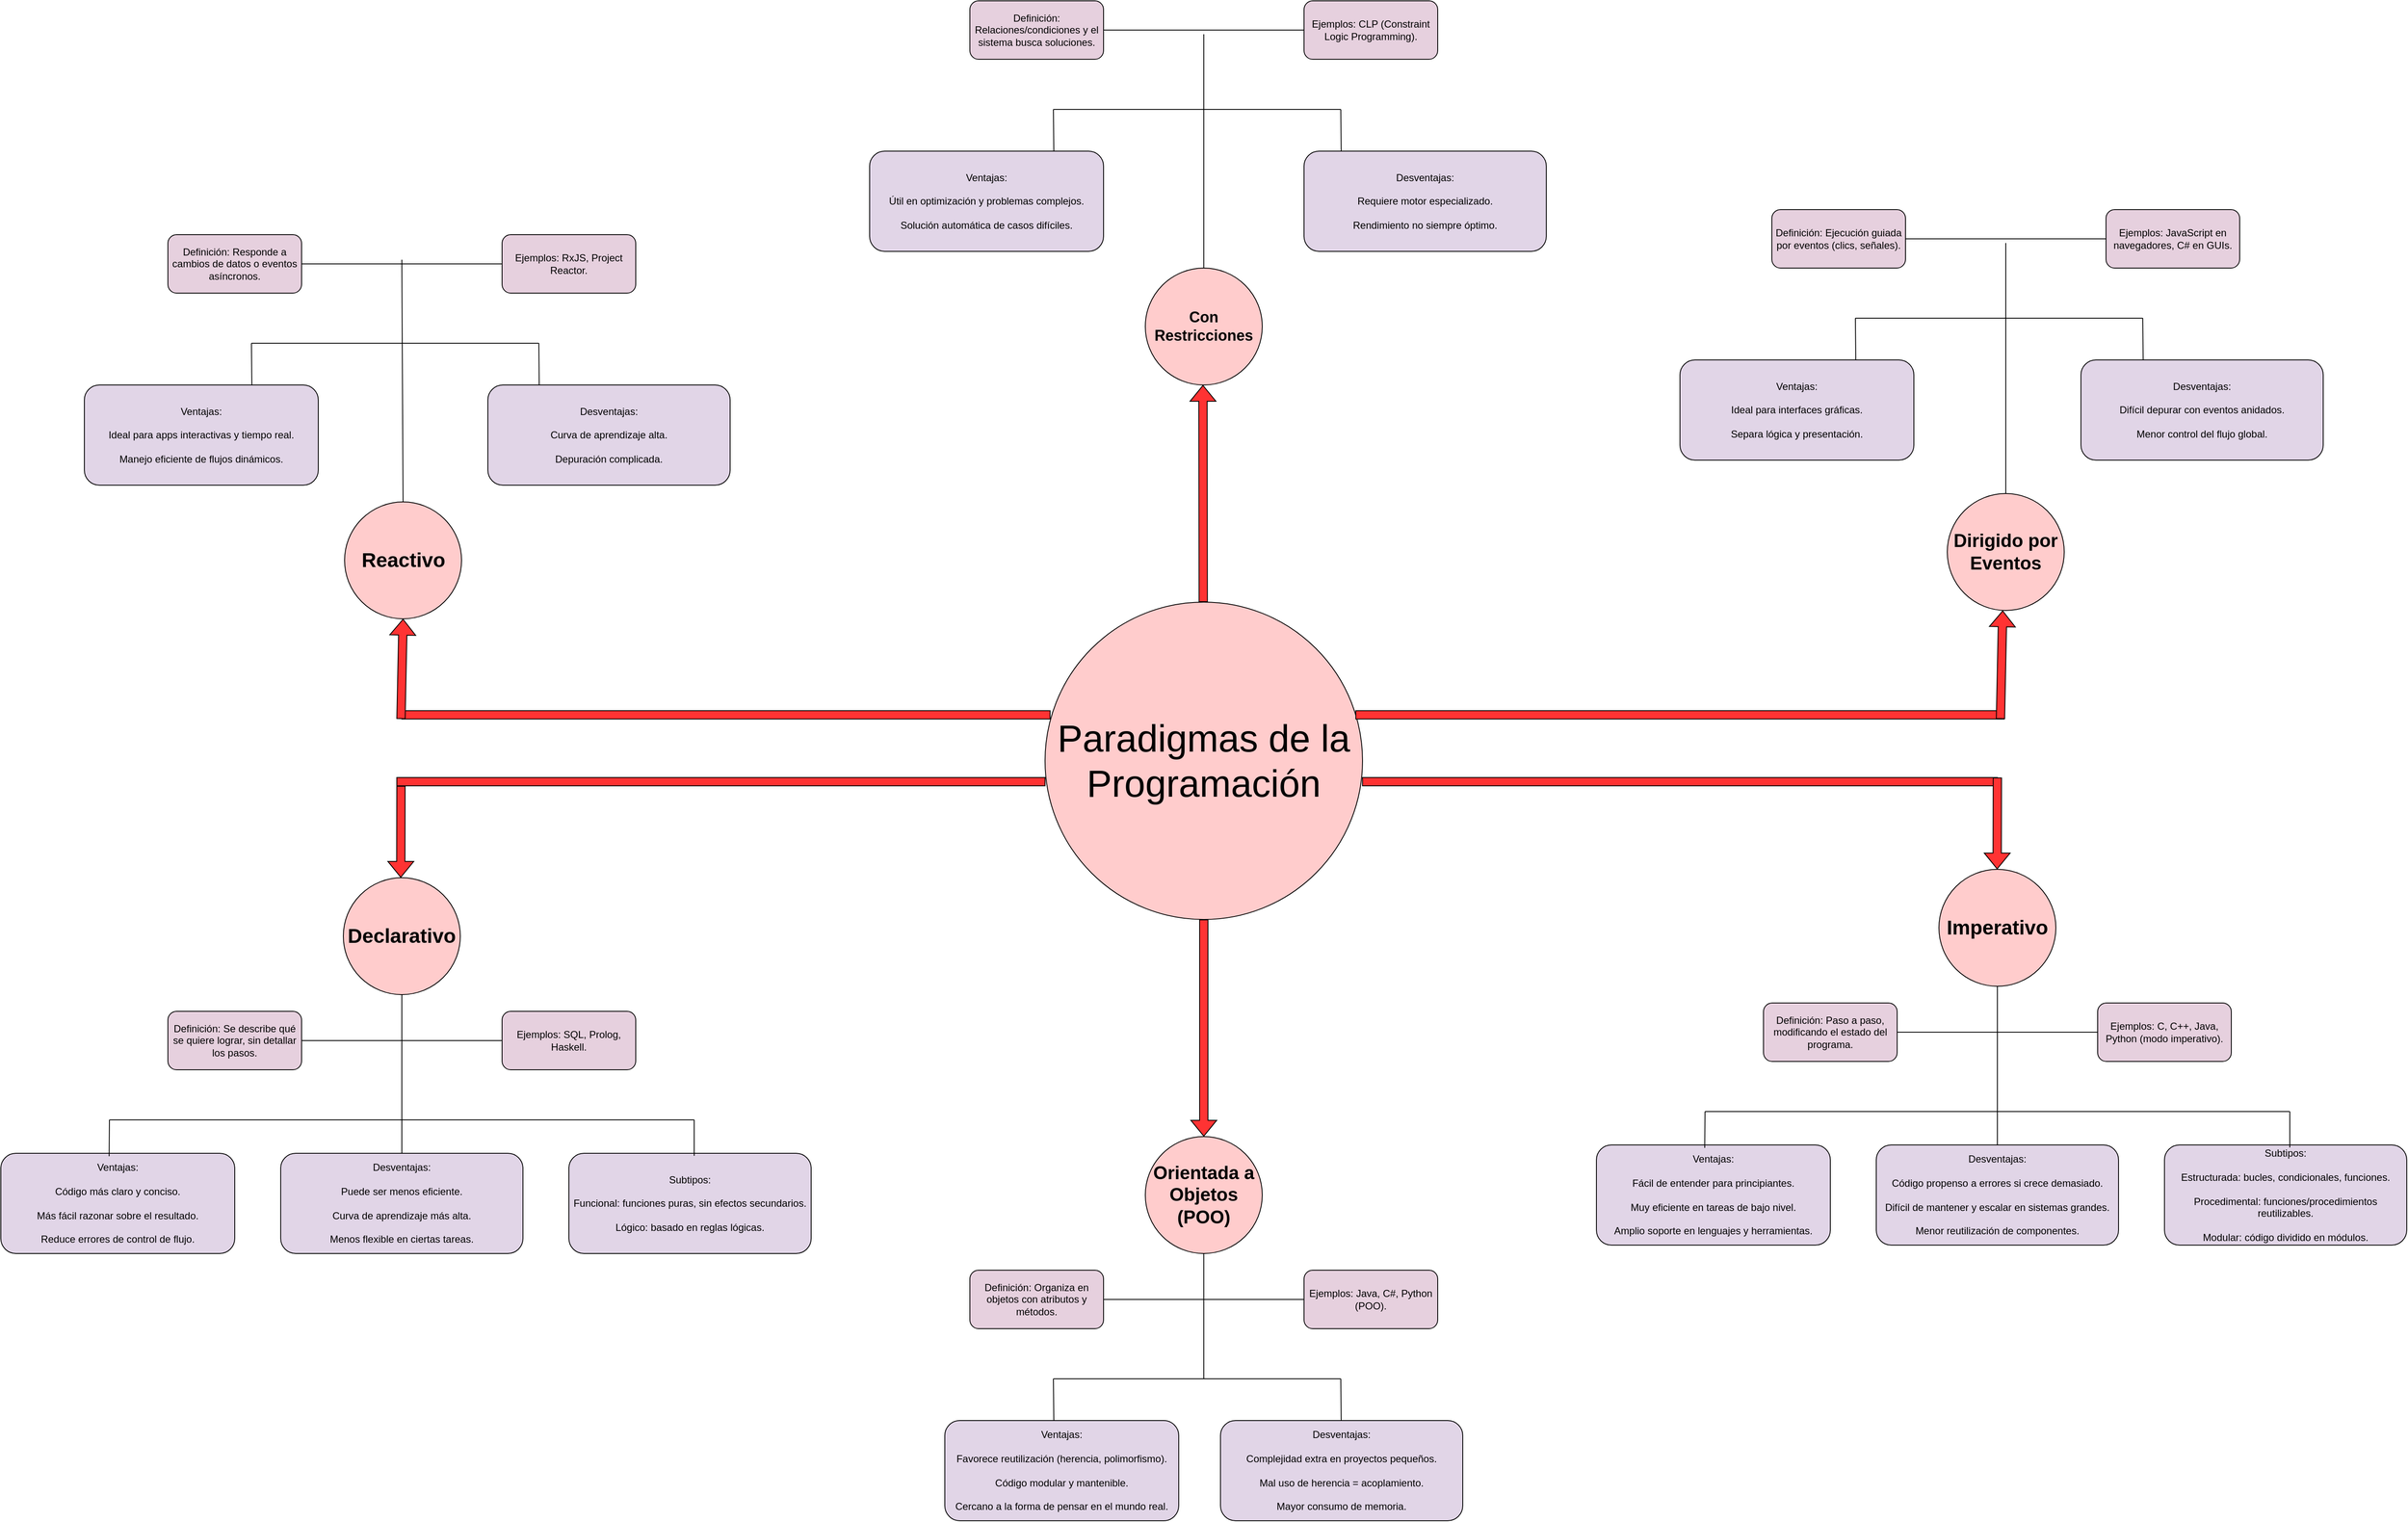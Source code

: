 <mxfile version="28.0.9">
  <diagram name="Página-1" id="tQN3K0fjcN7LDT4bnmvT">
    <mxGraphModel dx="5777" dy="3069" grid="1" gridSize="10" guides="1" tooltips="1" connect="1" arrows="1" fold="1" page="1" pageScale="1" pageWidth="827" pageHeight="1169" math="0" shadow="0">
      <root>
        <mxCell id="0" />
        <mxCell id="1" parent="0" />
        <mxCell id="6TMwM8I6Ds__LiO6crbM-2" value="Definición: Paso a paso, modificando el estado del programa." style="rounded=1;whiteSpace=wrap;html=1;fillColor=#E6D0DE;" vertex="1" parent="1">
          <mxGeometry x="670" y="260" width="160" height="70" as="geometry" />
        </mxCell>
        <mxCell id="6TMwM8I6Ds__LiO6crbM-5" value="Ventajas:&lt;br data-end=&quot;310&quot; data-start=&quot;307&quot;&gt;&lt;br/&gt;Fácil de entender para principiantes.&lt;br data-end=&quot;350&quot; data-start=&quot;347&quot;&gt;&lt;br/&gt;Muy eficiente en tareas de bajo nivel.&lt;br data-end=&quot;391&quot; data-start=&quot;388&quot;&gt;&lt;br/&gt;Amplio soporte en lenguajes y herramientas." style="rounded=1;whiteSpace=wrap;html=1;fillColor=#E1D5E7;" vertex="1" parent="1">
          <mxGeometry x="470" y="430" width="280" height="120" as="geometry" />
        </mxCell>
        <mxCell id="6TMwM8I6Ds__LiO6crbM-6" value="Desventajas:&lt;br data-end=&quot;452&quot; data-start=&quot;449&quot;&gt;&lt;br/&gt;Código propenso a errores si crece demasiado.&lt;br data-end=&quot;500&quot; data-start=&quot;497&quot;&gt;&lt;br/&gt;Difícil de mantener y escalar en sistemas grandes.&lt;br data-end=&quot;553&quot; data-start=&quot;550&quot;&gt;&lt;br/&gt;Menor reutilización de componentes." style="rounded=1;whiteSpace=wrap;html=1;fillColor=#E1D5E7;" vertex="1" parent="1">
          <mxGeometry x="805" y="430" width="290" height="120" as="geometry" />
        </mxCell>
        <mxCell id="6TMwM8I6Ds__LiO6crbM-8" value="Subtipos:&lt;br data-end=&quot;603&quot; data-start=&quot;600&quot;&gt;&lt;br/&gt;Estructurada: bucles, condicionales, funciones.&lt;br data-end=&quot;653&quot; data-start=&quot;650&quot;&gt;&lt;br/&gt;Procedimental: funciones/procedimientos reutilizables.&lt;br data-end=&quot;710&quot; data-start=&quot;707&quot;&gt;&lt;br/&gt;Modular: código dividido en módulos." style="rounded=1;whiteSpace=wrap;html=1;fillColor=#E1D5E7;" vertex="1" parent="1">
          <mxGeometry x="1150" y="430" width="290" height="120" as="geometry" />
        </mxCell>
        <mxCell id="6TMwM8I6Ds__LiO6crbM-9" value="&lt;b&gt;&lt;font style=&quot;font-size: 24px;&quot;&gt;Imperativo&lt;/font&gt;&lt;/b&gt;" style="ellipse;whiteSpace=wrap;html=1;aspect=fixed;fillColor=#FFCCCC;" vertex="1" parent="1">
          <mxGeometry x="880" y="100" width="140" height="140" as="geometry" />
        </mxCell>
        <mxCell id="6TMwM8I6Ds__LiO6crbM-10" value="" style="endArrow=none;html=1;rounded=0;entryX=0.5;entryY=1;entryDx=0;entryDy=0;exitX=0.5;exitY=0;exitDx=0;exitDy=0;" edge="1" parent="1" source="6TMwM8I6Ds__LiO6crbM-6" target="6TMwM8I6Ds__LiO6crbM-9">
          <mxGeometry width="50" height="50" relative="1" as="geometry">
            <mxPoint x="980" y="350" as="sourcePoint" />
            <mxPoint x="1030" y="300" as="targetPoint" />
          </mxGeometry>
        </mxCell>
        <mxCell id="6TMwM8I6Ds__LiO6crbM-12" value="Ejemplos: C, C++, Java, Python (modo imperativo)." style="rounded=1;whiteSpace=wrap;html=1;fillColor=#E6D0DE;" vertex="1" parent="1">
          <mxGeometry x="1070" y="260" width="160" height="70" as="geometry" />
        </mxCell>
        <mxCell id="6TMwM8I6Ds__LiO6crbM-13" value="" style="endArrow=none;html=1;rounded=0;exitX=1;exitY=0.5;exitDx=0;exitDy=0;entryX=0;entryY=0.5;entryDx=0;entryDy=0;" edge="1" parent="1" source="6TMwM8I6Ds__LiO6crbM-2" target="6TMwM8I6Ds__LiO6crbM-12">
          <mxGeometry width="50" height="50" relative="1" as="geometry">
            <mxPoint x="1050" y="310" as="sourcePoint" />
            <mxPoint x="1100" y="260" as="targetPoint" />
          </mxGeometry>
        </mxCell>
        <mxCell id="6TMwM8I6Ds__LiO6crbM-14" value="" style="endArrow=none;html=1;rounded=0;" edge="1" parent="1">
          <mxGeometry width="50" height="50" relative="1" as="geometry">
            <mxPoint x="600" y="390" as="sourcePoint" />
            <mxPoint x="1300" y="390" as="targetPoint" />
          </mxGeometry>
        </mxCell>
        <mxCell id="6TMwM8I6Ds__LiO6crbM-15" value="" style="endArrow=none;html=1;rounded=0;exitX=0.463;exitY=0.029;exitDx=0;exitDy=0;exitPerimeter=0;" edge="1" parent="1" source="6TMwM8I6Ds__LiO6crbM-5">
          <mxGeometry width="50" height="50" relative="1" as="geometry">
            <mxPoint x="1090" y="480" as="sourcePoint" />
            <mxPoint x="600" y="390" as="targetPoint" />
          </mxGeometry>
        </mxCell>
        <mxCell id="6TMwM8I6Ds__LiO6crbM-16" value="" style="endArrow=none;html=1;rounded=0;exitX=0.463;exitY=0.029;exitDx=0;exitDy=0;exitPerimeter=0;" edge="1" parent="1">
          <mxGeometry width="50" height="50" relative="1" as="geometry">
            <mxPoint x="1300" y="433" as="sourcePoint" />
            <mxPoint x="1300" y="390" as="targetPoint" />
          </mxGeometry>
        </mxCell>
        <mxCell id="6TMwM8I6Ds__LiO6crbM-17" value="Definición: Se describe qué se quiere lograr, sin detallar los pasos." style="rounded=1;whiteSpace=wrap;html=1;fillColor=#E6D0DE;" vertex="1" parent="1">
          <mxGeometry x="-1240" y="270" width="160" height="70" as="geometry" />
        </mxCell>
        <mxCell id="6TMwM8I6Ds__LiO6crbM-18" value="Ventajas:&lt;br data-end=&quot;882&quot; data-start=&quot;879&quot;&gt;&lt;br/&gt;Código más claro y conciso.&lt;br data-end=&quot;912&quot; data-start=&quot;909&quot;&gt;&lt;br/&gt;Más fácil razonar sobre el resultado.&lt;br data-end=&quot;952&quot; data-start=&quot;949&quot;&gt;&lt;br/&gt;Reduce errores de control de flujo." style="rounded=1;whiteSpace=wrap;html=1;fillColor=#E1D5E7;" vertex="1" parent="1">
          <mxGeometry x="-1440" y="440" width="280" height="120" as="geometry" />
        </mxCell>
        <mxCell id="6TMwM8I6Ds__LiO6crbM-19" value="Desventajas:&lt;br data-end=&quot;1005&quot; data-start=&quot;1002&quot;&gt;&lt;br/&gt;Puede ser menos eficiente.&lt;br data-end=&quot;1034&quot; data-start=&quot;1031&quot;&gt;&lt;br/&gt;Curva de aprendizaje más alta.&lt;br data-end=&quot;1067&quot; data-start=&quot;1064&quot;&gt;&lt;br/&gt;Menos flexible en ciertas tareas." style="rounded=1;whiteSpace=wrap;html=1;fillColor=#E1D5E7;" vertex="1" parent="1">
          <mxGeometry x="-1105" y="440" width="290" height="120" as="geometry" />
        </mxCell>
        <mxCell id="6TMwM8I6Ds__LiO6crbM-20" value="Subtipos:&lt;br data-end=&quot;1115&quot; data-start=&quot;1112&quot;&gt;&lt;br/&gt;Funcional: funciones puras, sin efectos secundarios.&lt;br data-end=&quot;1170&quot; data-start=&quot;1167&quot;&gt;&lt;br/&gt;Lógico: basado en reglas lógicas." style="rounded=1;whiteSpace=wrap;html=1;fillColor=#E1D5E7;" vertex="1" parent="1">
          <mxGeometry x="-760" y="440" width="290" height="120" as="geometry" />
        </mxCell>
        <mxCell id="6TMwM8I6Ds__LiO6crbM-21" value="&lt;font style=&quot;font-size: 24px;&quot;&gt;&lt;b&gt;Declarativo&lt;/b&gt;&lt;/font&gt;" style="ellipse;whiteSpace=wrap;html=1;aspect=fixed;fillColor=#FFCCCC;" vertex="1" parent="1">
          <mxGeometry x="-1030" y="110" width="140" height="140" as="geometry" />
        </mxCell>
        <mxCell id="6TMwM8I6Ds__LiO6crbM-22" value="" style="endArrow=none;html=1;rounded=0;entryX=0.5;entryY=1;entryDx=0;entryDy=0;exitX=0.5;exitY=0;exitDx=0;exitDy=0;" edge="1" parent="1" source="6TMwM8I6Ds__LiO6crbM-19" target="6TMwM8I6Ds__LiO6crbM-21">
          <mxGeometry width="50" height="50" relative="1" as="geometry">
            <mxPoint x="-930" y="360" as="sourcePoint" />
            <mxPoint x="-880" y="310" as="targetPoint" />
          </mxGeometry>
        </mxCell>
        <mxCell id="6TMwM8I6Ds__LiO6crbM-23" value="Ejemplos: SQL, Prolog, Haskell." style="rounded=1;whiteSpace=wrap;html=1;fillColor=#E6D0DE;" vertex="1" parent="1">
          <mxGeometry x="-840" y="270" width="160" height="70" as="geometry" />
        </mxCell>
        <mxCell id="6TMwM8I6Ds__LiO6crbM-24" value="" style="endArrow=none;html=1;rounded=0;exitX=1;exitY=0.5;exitDx=0;exitDy=0;entryX=0;entryY=0.5;entryDx=0;entryDy=0;" edge="1" parent="1" source="6TMwM8I6Ds__LiO6crbM-17" target="6TMwM8I6Ds__LiO6crbM-23">
          <mxGeometry width="50" height="50" relative="1" as="geometry">
            <mxPoint x="-860" y="320" as="sourcePoint" />
            <mxPoint x="-810" y="270" as="targetPoint" />
          </mxGeometry>
        </mxCell>
        <mxCell id="6TMwM8I6Ds__LiO6crbM-25" value="" style="endArrow=none;html=1;rounded=0;" edge="1" parent="1">
          <mxGeometry width="50" height="50" relative="1" as="geometry">
            <mxPoint x="-1310" y="400" as="sourcePoint" />
            <mxPoint x="-610" y="400" as="targetPoint" />
          </mxGeometry>
        </mxCell>
        <mxCell id="6TMwM8I6Ds__LiO6crbM-26" value="" style="endArrow=none;html=1;rounded=0;exitX=0.463;exitY=0.029;exitDx=0;exitDy=0;exitPerimeter=0;" edge="1" parent="1" source="6TMwM8I6Ds__LiO6crbM-18">
          <mxGeometry width="50" height="50" relative="1" as="geometry">
            <mxPoint x="-820" y="490" as="sourcePoint" />
            <mxPoint x="-1310" y="400" as="targetPoint" />
          </mxGeometry>
        </mxCell>
        <mxCell id="6TMwM8I6Ds__LiO6crbM-27" value="" style="endArrow=none;html=1;rounded=0;exitX=0.463;exitY=0.029;exitDx=0;exitDy=0;exitPerimeter=0;" edge="1" parent="1">
          <mxGeometry width="50" height="50" relative="1" as="geometry">
            <mxPoint x="-610" y="443" as="sourcePoint" />
            <mxPoint x="-610" y="400" as="targetPoint" />
          </mxGeometry>
        </mxCell>
        <mxCell id="6TMwM8I6Ds__LiO6crbM-28" value="Definición: Organiza en objetos con atributos y métodos." style="rounded=1;whiteSpace=wrap;html=1;fillColor=#E6D0DE;" vertex="1" parent="1">
          <mxGeometry x="-280" y="580" width="160" height="70" as="geometry" />
        </mxCell>
        <mxCell id="6TMwM8I6Ds__LiO6crbM-29" value="Ventajas:&lt;br data-end=&quot;1342&quot; data-start=&quot;1339&quot;&gt;&lt;br/&gt;Favorece reutilización (herencia, polimorfismo).&lt;br data-end=&quot;1393&quot; data-start=&quot;1390&quot;&gt;&lt;br/&gt;Código modular y mantenible.&lt;br data-end=&quot;1424&quot; data-start=&quot;1421&quot;&gt;&lt;br/&gt;Cercano a la forma de pensar en el mundo real." style="rounded=1;whiteSpace=wrap;html=1;fillColor=#E1D5E7;" vertex="1" parent="1">
          <mxGeometry x="-310" y="760" width="280" height="120" as="geometry" />
        </mxCell>
        <mxCell id="6TMwM8I6Ds__LiO6crbM-31" value="Desventajas:&lt;br data-end=&quot;1488&quot; data-start=&quot;1485&quot;&gt;&lt;br/&gt;Complejidad extra en proyectos pequeños.&lt;br data-end=&quot;1531&quot; data-start=&quot;1528&quot;&gt;&lt;br/&gt;Mal uso de herencia = acoplamiento.&lt;br data-end=&quot;1569&quot; data-start=&quot;1566&quot;&gt;&lt;br/&gt;Mayor consumo de memoria." style="rounded=1;whiteSpace=wrap;html=1;fillColor=#E1D5E7;" vertex="1" parent="1">
          <mxGeometry x="20" y="760" width="290" height="120" as="geometry" />
        </mxCell>
        <mxCell id="6TMwM8I6Ds__LiO6crbM-32" value="&lt;b&gt;&lt;font style=&quot;font-size: 22px;&quot;&gt;Orientada a Objetos (POO)&lt;/font&gt;&lt;/b&gt;" style="ellipse;whiteSpace=wrap;html=1;aspect=fixed;fillColor=#FFCCCC;" vertex="1" parent="1">
          <mxGeometry x="-70" y="420" width="140" height="140" as="geometry" />
        </mxCell>
        <mxCell id="6TMwM8I6Ds__LiO6crbM-33" value="" style="endArrow=none;html=1;rounded=0;entryX=0.5;entryY=1;entryDx=0;entryDy=0;" edge="1" parent="1" target="6TMwM8I6Ds__LiO6crbM-32">
          <mxGeometry width="50" height="50" relative="1" as="geometry">
            <mxPoint y="710" as="sourcePoint" />
            <mxPoint x="80" y="620" as="targetPoint" />
          </mxGeometry>
        </mxCell>
        <mxCell id="6TMwM8I6Ds__LiO6crbM-34" value="Ejemplos: Java, C#, Python (POO)." style="rounded=1;whiteSpace=wrap;html=1;fillColor=#E6D0DE;" vertex="1" parent="1">
          <mxGeometry x="120" y="580" width="160" height="70" as="geometry" />
        </mxCell>
        <mxCell id="6TMwM8I6Ds__LiO6crbM-35" value="" style="endArrow=none;html=1;rounded=0;exitX=1;exitY=0.5;exitDx=0;exitDy=0;entryX=0;entryY=0.5;entryDx=0;entryDy=0;" edge="1" parent="1" source="6TMwM8I6Ds__LiO6crbM-28" target="6TMwM8I6Ds__LiO6crbM-34">
          <mxGeometry width="50" height="50" relative="1" as="geometry">
            <mxPoint x="100" y="630" as="sourcePoint" />
            <mxPoint x="150" y="580" as="targetPoint" />
          </mxGeometry>
        </mxCell>
        <mxCell id="6TMwM8I6Ds__LiO6crbM-36" value="" style="endArrow=none;html=1;rounded=0;" edge="1" parent="1">
          <mxGeometry width="50" height="50" relative="1" as="geometry">
            <mxPoint x="-180" y="710" as="sourcePoint" />
            <mxPoint x="164" y="710" as="targetPoint" />
          </mxGeometry>
        </mxCell>
        <mxCell id="6TMwM8I6Ds__LiO6crbM-38" value="" style="endArrow=none;html=1;rounded=0;exitX=0.463;exitY=0.029;exitDx=0;exitDy=0;exitPerimeter=0;" edge="1" parent="1">
          <mxGeometry width="50" height="50" relative="1" as="geometry">
            <mxPoint x="164.47" y="760" as="sourcePoint" />
            <mxPoint x="164" y="710" as="targetPoint" />
          </mxGeometry>
        </mxCell>
        <mxCell id="6TMwM8I6Ds__LiO6crbM-39" value="" style="endArrow=none;html=1;rounded=0;exitX=0.463;exitY=0.029;exitDx=0;exitDy=0;exitPerimeter=0;" edge="1" parent="1">
          <mxGeometry width="50" height="50" relative="1" as="geometry">
            <mxPoint x="-179.53" y="760" as="sourcePoint" />
            <mxPoint x="-180" y="710" as="targetPoint" />
          </mxGeometry>
        </mxCell>
        <mxCell id="6TMwM8I6Ds__LiO6crbM-40" value="Definición: Responde a cambios de datos o eventos asíncronos." style="rounded=1;whiteSpace=wrap;html=1;fillColor=#E6D0DE;" vertex="1" parent="1">
          <mxGeometry x="-1240" y="-660" width="160" height="70" as="geometry" />
        </mxCell>
        <mxCell id="6TMwM8I6Ds__LiO6crbM-41" value="Ventajas:&lt;br data-end=&quot;1720&quot; data-start=&quot;1717&quot;&gt;&lt;br/&gt;Ideal para apps interactivas y tiempo real.&lt;br data-end=&quot;1766&quot; data-start=&quot;1763&quot;&gt;&lt;br/&gt;Manejo eficiente de flujos dinámicos." style="rounded=1;whiteSpace=wrap;html=1;fillColor=#E1D5E7;" vertex="1" parent="1">
          <mxGeometry x="-1340" y="-480" width="280" height="120" as="geometry" />
        </mxCell>
        <mxCell id="6TMwM8I6Ds__LiO6crbM-42" value="Desventajas:&lt;br data-end=&quot;1821&quot; data-start=&quot;1818&quot;&gt;&lt;br/&gt;Curva de aprendizaje alta.&lt;br data-end=&quot;1850&quot; data-start=&quot;1847&quot;&gt;&lt;br/&gt;Depuración complicada." style="rounded=1;whiteSpace=wrap;html=1;fillColor=#E1D5E7;" vertex="1" parent="1">
          <mxGeometry x="-857" y="-480" width="290" height="120" as="geometry" />
        </mxCell>
        <mxCell id="6TMwM8I6Ds__LiO6crbM-43" value="&lt;font style=&quot;font-size: 24px;&quot;&gt;&lt;b&gt;Reactivo&lt;/b&gt;&lt;/font&gt;" style="ellipse;whiteSpace=wrap;html=1;aspect=fixed;fillColor=#FFCCCC;" vertex="1" parent="1">
          <mxGeometry x="-1028.5" y="-340" width="140" height="140" as="geometry" />
        </mxCell>
        <mxCell id="6TMwM8I6Ds__LiO6crbM-45" value="Ejemplos: RxJS, Project Reactor." style="rounded=1;whiteSpace=wrap;html=1;fillColor=#E6D0DE;" vertex="1" parent="1">
          <mxGeometry x="-840" y="-660" width="160" height="70" as="geometry" />
        </mxCell>
        <mxCell id="6TMwM8I6Ds__LiO6crbM-46" value="" style="endArrow=none;html=1;rounded=0;exitX=1;exitY=0.5;exitDx=0;exitDy=0;entryX=0;entryY=0.5;entryDx=0;entryDy=0;" edge="1" parent="1" source="6TMwM8I6Ds__LiO6crbM-40" target="6TMwM8I6Ds__LiO6crbM-45">
          <mxGeometry width="50" height="50" relative="1" as="geometry">
            <mxPoint x="-860" y="-610" as="sourcePoint" />
            <mxPoint x="-810" y="-660" as="targetPoint" />
          </mxGeometry>
        </mxCell>
        <mxCell id="6TMwM8I6Ds__LiO6crbM-47" value="" style="endArrow=none;html=1;rounded=0;" edge="1" parent="1">
          <mxGeometry width="50" height="50" relative="1" as="geometry">
            <mxPoint x="-1140" y="-530" as="sourcePoint" />
            <mxPoint x="-796" y="-530" as="targetPoint" />
          </mxGeometry>
        </mxCell>
        <mxCell id="6TMwM8I6Ds__LiO6crbM-48" value="" style="endArrow=none;html=1;rounded=0;exitX=0.463;exitY=0.029;exitDx=0;exitDy=0;exitPerimeter=0;" edge="1" parent="1">
          <mxGeometry width="50" height="50" relative="1" as="geometry">
            <mxPoint x="-795.53" y="-480" as="sourcePoint" />
            <mxPoint x="-796" y="-530" as="targetPoint" />
          </mxGeometry>
        </mxCell>
        <mxCell id="6TMwM8I6Ds__LiO6crbM-49" value="" style="endArrow=none;html=1;rounded=0;exitX=0.463;exitY=0.029;exitDx=0;exitDy=0;exitPerimeter=0;" edge="1" parent="1">
          <mxGeometry width="50" height="50" relative="1" as="geometry">
            <mxPoint x="-1139.53" y="-480" as="sourcePoint" />
            <mxPoint x="-1140" y="-530" as="targetPoint" />
          </mxGeometry>
        </mxCell>
        <mxCell id="6TMwM8I6Ds__LiO6crbM-50" value="Definición: Ejecución guiada por eventos (clics, señales)." style="rounded=1;whiteSpace=wrap;html=1;fillColor=#E6D0DE;" vertex="1" parent="1">
          <mxGeometry x="680" y="-690" width="160" height="70" as="geometry" />
        </mxCell>
        <mxCell id="6TMwM8I6Ds__LiO6crbM-51" value="Ventajas:&lt;br data-end=&quot;2023&quot; data-start=&quot;2020&quot;&gt;&lt;br/&gt;Ideal para interfaces gráficas.&lt;br data-end=&quot;2057&quot; data-start=&quot;2054&quot;&gt;&lt;br/&gt;Separa lógica y presentación." style="rounded=1;whiteSpace=wrap;html=1;fillColor=#E1D5E7;" vertex="1" parent="1">
          <mxGeometry x="570" y="-510" width="280" height="120" as="geometry" />
        </mxCell>
        <mxCell id="6TMwM8I6Ds__LiO6crbM-52" value="Desventajas:&lt;br data-end=&quot;2104&quot; data-start=&quot;2101&quot;&gt;&lt;br/&gt;Difícil depurar con eventos anidados.&lt;br data-end=&quot;2144&quot; data-start=&quot;2141&quot;&gt;&lt;br/&gt;Menor control del flujo global." style="rounded=1;whiteSpace=wrap;html=1;fillColor=#E1D5E7;" vertex="1" parent="1">
          <mxGeometry x="1050" y="-510" width="290" height="120" as="geometry" />
        </mxCell>
        <mxCell id="6TMwM8I6Ds__LiO6crbM-53" value="&lt;font style=&quot;font-size: 22px;&quot;&gt;&lt;b style=&quot;&quot;&gt;Dirigido por Eventos&lt;/b&gt;&lt;/font&gt;" style="ellipse;whiteSpace=wrap;html=1;aspect=fixed;fillColor=#FFCCCC;" vertex="1" parent="1">
          <mxGeometry x="890" y="-350" width="140" height="140" as="geometry" />
        </mxCell>
        <mxCell id="6TMwM8I6Ds__LiO6crbM-55" value="Ejemplos: JavaScript en navegadores, C# en GUIs." style="rounded=1;whiteSpace=wrap;html=1;fillColor=#E6D0DE;" vertex="1" parent="1">
          <mxGeometry x="1080" y="-690" width="160" height="70" as="geometry" />
        </mxCell>
        <mxCell id="6TMwM8I6Ds__LiO6crbM-56" value="" style="endArrow=none;html=1;rounded=0;exitX=1;exitY=0.5;exitDx=0;exitDy=0;entryX=0;entryY=0.5;entryDx=0;entryDy=0;" edge="1" parent="1" source="6TMwM8I6Ds__LiO6crbM-50" target="6TMwM8I6Ds__LiO6crbM-55">
          <mxGeometry width="50" height="50" relative="1" as="geometry">
            <mxPoint x="1060" y="-640" as="sourcePoint" />
            <mxPoint x="1110" y="-690" as="targetPoint" />
          </mxGeometry>
        </mxCell>
        <mxCell id="6TMwM8I6Ds__LiO6crbM-57" value="" style="endArrow=none;html=1;rounded=0;" edge="1" parent="1">
          <mxGeometry width="50" height="50" relative="1" as="geometry">
            <mxPoint x="780" y="-560" as="sourcePoint" />
            <mxPoint x="1124" y="-560" as="targetPoint" />
          </mxGeometry>
        </mxCell>
        <mxCell id="6TMwM8I6Ds__LiO6crbM-58" value="" style="endArrow=none;html=1;rounded=0;exitX=0.463;exitY=0.029;exitDx=0;exitDy=0;exitPerimeter=0;" edge="1" parent="1">
          <mxGeometry width="50" height="50" relative="1" as="geometry">
            <mxPoint x="1124.47" y="-510" as="sourcePoint" />
            <mxPoint x="1124" y="-560" as="targetPoint" />
          </mxGeometry>
        </mxCell>
        <mxCell id="6TMwM8I6Ds__LiO6crbM-59" value="" style="endArrow=none;html=1;rounded=0;exitX=0.463;exitY=0.029;exitDx=0;exitDy=0;exitPerimeter=0;" edge="1" parent="1">
          <mxGeometry width="50" height="50" relative="1" as="geometry">
            <mxPoint x="780.47" y="-510" as="sourcePoint" />
            <mxPoint x="780" y="-560" as="targetPoint" />
          </mxGeometry>
        </mxCell>
        <mxCell id="6TMwM8I6Ds__LiO6crbM-69" value="Definición: Relaciones/condiciones y el sistema busca soluciones." style="rounded=1;whiteSpace=wrap;html=1;fillColor=#E6D0DE;" vertex="1" parent="1">
          <mxGeometry x="-280" y="-940" width="160" height="70" as="geometry" />
        </mxCell>
        <mxCell id="6TMwM8I6Ds__LiO6crbM-70" value="Ventajas:&lt;br data-end=&quot;2327&quot; data-start=&quot;2324&quot;&gt;&lt;br/&gt;Útil en optimización y problemas complejos.&lt;br data-end=&quot;2373&quot; data-start=&quot;2370&quot;&gt;&lt;br/&gt;Solución automática de casos difíciles." style="rounded=1;whiteSpace=wrap;html=1;fillColor=#E1D5E7;" vertex="1" parent="1">
          <mxGeometry x="-400" y="-760" width="280" height="120" as="geometry" />
        </mxCell>
        <mxCell id="6TMwM8I6Ds__LiO6crbM-71" value="Desventajas:&lt;br data-end=&quot;2430&quot; data-start=&quot;2427&quot;&gt;&lt;br/&gt;Requiere motor especializado.&lt;br data-end=&quot;2462&quot; data-start=&quot;2459&quot;&gt;&lt;br/&gt;Rendimiento no siempre óptimo." style="rounded=1;whiteSpace=wrap;html=1;fillColor=#E1D5E7;" vertex="1" parent="1">
          <mxGeometry x="120" y="-760" width="290" height="120" as="geometry" />
        </mxCell>
        <mxCell id="6TMwM8I6Ds__LiO6crbM-72" value="&lt;font style=&quot;&quot;&gt;&lt;b style=&quot;&quot;&gt;&lt;font style=&quot;font-size: 18px;&quot;&gt;Con Restricciones&lt;/font&gt;&lt;br&gt;&lt;/b&gt;&lt;/font&gt;" style="ellipse;whiteSpace=wrap;html=1;aspect=fixed;fillColor=#FFCCCC;" vertex="1" parent="1">
          <mxGeometry x="-70" y="-620" width="140" height="140" as="geometry" />
        </mxCell>
        <mxCell id="6TMwM8I6Ds__LiO6crbM-74" value="Ejemplos: CLP (Constraint Logic Programming)." style="rounded=1;whiteSpace=wrap;html=1;fillColor=#E6D0DE;" vertex="1" parent="1">
          <mxGeometry x="120" y="-940" width="160" height="70" as="geometry" />
        </mxCell>
        <mxCell id="6TMwM8I6Ds__LiO6crbM-75" value="" style="endArrow=none;html=1;rounded=0;exitX=1;exitY=0.5;exitDx=0;exitDy=0;entryX=0;entryY=0.5;entryDx=0;entryDy=0;" edge="1" parent="1" source="6TMwM8I6Ds__LiO6crbM-69" target="6TMwM8I6Ds__LiO6crbM-74">
          <mxGeometry width="50" height="50" relative="1" as="geometry">
            <mxPoint x="100" y="-890" as="sourcePoint" />
            <mxPoint x="150" y="-940" as="targetPoint" />
          </mxGeometry>
        </mxCell>
        <mxCell id="6TMwM8I6Ds__LiO6crbM-76" value="" style="endArrow=none;html=1;rounded=0;" edge="1" parent="1">
          <mxGeometry width="50" height="50" relative="1" as="geometry">
            <mxPoint x="-180" y="-810" as="sourcePoint" />
            <mxPoint x="164" y="-810" as="targetPoint" />
          </mxGeometry>
        </mxCell>
        <mxCell id="6TMwM8I6Ds__LiO6crbM-77" value="" style="endArrow=none;html=1;rounded=0;exitX=0.463;exitY=0.029;exitDx=0;exitDy=0;exitPerimeter=0;" edge="1" parent="1">
          <mxGeometry width="50" height="50" relative="1" as="geometry">
            <mxPoint x="164.47" y="-760" as="sourcePoint" />
            <mxPoint x="164" y="-810" as="targetPoint" />
          </mxGeometry>
        </mxCell>
        <mxCell id="6TMwM8I6Ds__LiO6crbM-78" value="" style="endArrow=none;html=1;rounded=0;exitX=0.463;exitY=0.029;exitDx=0;exitDy=0;exitPerimeter=0;" edge="1" parent="1">
          <mxGeometry width="50" height="50" relative="1" as="geometry">
            <mxPoint x="-179.53" y="-760" as="sourcePoint" />
            <mxPoint x="-180" y="-810" as="targetPoint" />
          </mxGeometry>
        </mxCell>
        <mxCell id="6TMwM8I6Ds__LiO6crbM-81" value="&lt;font style=&quot;font-size: 45px;&quot;&gt;Paradigmas de la Programación&lt;/font&gt;" style="ellipse;whiteSpace=wrap;html=1;aspect=fixed;fillColor=#FFCCCC;" vertex="1" parent="1">
          <mxGeometry x="-190" y="-220" width="380" height="380" as="geometry" />
        </mxCell>
        <mxCell id="6TMwM8I6Ds__LiO6crbM-84" value="" style="shape=flexArrow;endArrow=classic;html=1;rounded=0;exitX=0.5;exitY=1;exitDx=0;exitDy=0;entryX=0.5;entryY=0;entryDx=0;entryDy=0;fillColor=#FF3333;" edge="1" parent="1" source="6TMwM8I6Ds__LiO6crbM-81" target="6TMwM8I6Ds__LiO6crbM-32">
          <mxGeometry width="50" height="50" relative="1" as="geometry">
            <mxPoint x="50" y="300" as="sourcePoint" />
            <mxPoint x="130" y="220" as="targetPoint" />
            <Array as="points" />
          </mxGeometry>
        </mxCell>
        <mxCell id="6TMwM8I6Ds__LiO6crbM-89" value="" style="shape=flexArrow;endArrow=classic;html=1;rounded=0;entryX=0.5;entryY=0;entryDx=0;entryDy=0;fillColor=#FF3333;" edge="1" parent="1">
          <mxGeometry width="50" height="50" relative="1" as="geometry">
            <mxPoint x="-961" as="sourcePoint" />
            <mxPoint x="-961.25" y="110" as="targetPoint" />
            <Array as="points" />
          </mxGeometry>
        </mxCell>
        <mxCell id="6TMwM8I6Ds__LiO6crbM-90" value="" style="rounded=0;whiteSpace=wrap;html=1;fillColor=#FF3333;" vertex="1" parent="1">
          <mxGeometry x="-966" y="-10" width="776" height="10" as="geometry" />
        </mxCell>
        <mxCell id="6TMwM8I6Ds__LiO6crbM-91" value="" style="rounded=0;whiteSpace=wrap;html=1;fillColor=#FF3333;" vertex="1" parent="1">
          <mxGeometry x="190" y="-10" width="760" height="10" as="geometry" />
        </mxCell>
        <mxCell id="6TMwM8I6Ds__LiO6crbM-92" value="" style="shape=flexArrow;endArrow=classic;html=1;rounded=0;entryX=0.5;entryY=0;entryDx=0;entryDy=0;fillColor=#FF3333;" edge="1" parent="1">
          <mxGeometry width="50" height="50" relative="1" as="geometry">
            <mxPoint x="949.95" y="-10" as="sourcePoint" />
            <mxPoint x="949.7" y="100" as="targetPoint" />
            <Array as="points" />
          </mxGeometry>
        </mxCell>
        <mxCell id="6TMwM8I6Ds__LiO6crbM-93" value="" style="shape=flexArrow;endArrow=classic;html=1;rounded=0;exitX=0.5;exitY=1;exitDx=0;exitDy=0;fillColor=#FF3333;" edge="1" parent="1">
          <mxGeometry width="50" height="50" relative="1" as="geometry">
            <mxPoint x="-0.67" y="-220" as="sourcePoint" />
            <mxPoint x="-1" y="-480" as="targetPoint" />
            <Array as="points" />
          </mxGeometry>
        </mxCell>
        <mxCell id="6TMwM8I6Ds__LiO6crbM-94" value="" style="endArrow=none;html=1;rounded=0;entryX=0.5;entryY=0;entryDx=0;entryDy=0;" edge="1" parent="1" target="6TMwM8I6Ds__LiO6crbM-72">
          <mxGeometry width="50" height="50" relative="1" as="geometry">
            <mxPoint y="-900" as="sourcePoint" />
            <mxPoint x="220" y="-670" as="targetPoint" />
          </mxGeometry>
        </mxCell>
        <mxCell id="6TMwM8I6Ds__LiO6crbM-95" value="" style="endArrow=none;html=1;rounded=0;exitX=0.5;exitY=0;exitDx=0;exitDy=0;" edge="1" parent="1" source="6TMwM8I6Ds__LiO6crbM-43">
          <mxGeometry width="50" height="50" relative="1" as="geometry">
            <mxPoint x="-260" y="-190" as="sourcePoint" />
            <mxPoint x="-960" y="-630" as="targetPoint" />
          </mxGeometry>
        </mxCell>
        <mxCell id="6TMwM8I6Ds__LiO6crbM-96" value="" style="rounded=0;whiteSpace=wrap;html=1;fillColor=#FF3333;" vertex="1" parent="1">
          <mxGeometry x="-960" y="-90" width="776" height="10" as="geometry" />
        </mxCell>
        <mxCell id="6TMwM8I6Ds__LiO6crbM-97" value="" style="shape=flexArrow;endArrow=classic;html=1;rounded=0;entryX=0.5;entryY=1;entryDx=0;entryDy=0;fillColor=#FF3333;" edge="1" parent="1" target="6TMwM8I6Ds__LiO6crbM-43">
          <mxGeometry width="50" height="50" relative="1" as="geometry">
            <mxPoint x="-961" y="-80" as="sourcePoint" />
            <mxPoint x="-961.17" y="-190" as="targetPoint" />
            <Array as="points" />
          </mxGeometry>
        </mxCell>
        <mxCell id="6TMwM8I6Ds__LiO6crbM-100" value="" style="rounded=0;whiteSpace=wrap;html=1;fillColor=#FF3333;" vertex="1" parent="1">
          <mxGeometry x="182" y="-90" width="776" height="10" as="geometry" />
        </mxCell>
        <mxCell id="6TMwM8I6Ds__LiO6crbM-101" value="" style="shape=flexArrow;endArrow=classic;html=1;rounded=0;entryX=0.5;entryY=1;entryDx=0;entryDy=0;fillColor=#FF3333;" edge="1" parent="1">
          <mxGeometry width="50" height="50" relative="1" as="geometry">
            <mxPoint x="953.67" y="-80" as="sourcePoint" />
            <mxPoint x="956.34" y="-210" as="targetPoint" />
            <Array as="points" />
          </mxGeometry>
        </mxCell>
        <mxCell id="6TMwM8I6Ds__LiO6crbM-102" value="" style="endArrow=none;html=1;rounded=0;entryX=0.5;entryY=0;entryDx=0;entryDy=0;" edge="1" parent="1" target="6TMwM8I6Ds__LiO6crbM-53">
          <mxGeometry width="50" height="50" relative="1" as="geometry">
            <mxPoint x="960" y="-650" as="sourcePoint" />
            <mxPoint x="980" y="-280" as="targetPoint" />
          </mxGeometry>
        </mxCell>
      </root>
    </mxGraphModel>
  </diagram>
</mxfile>
